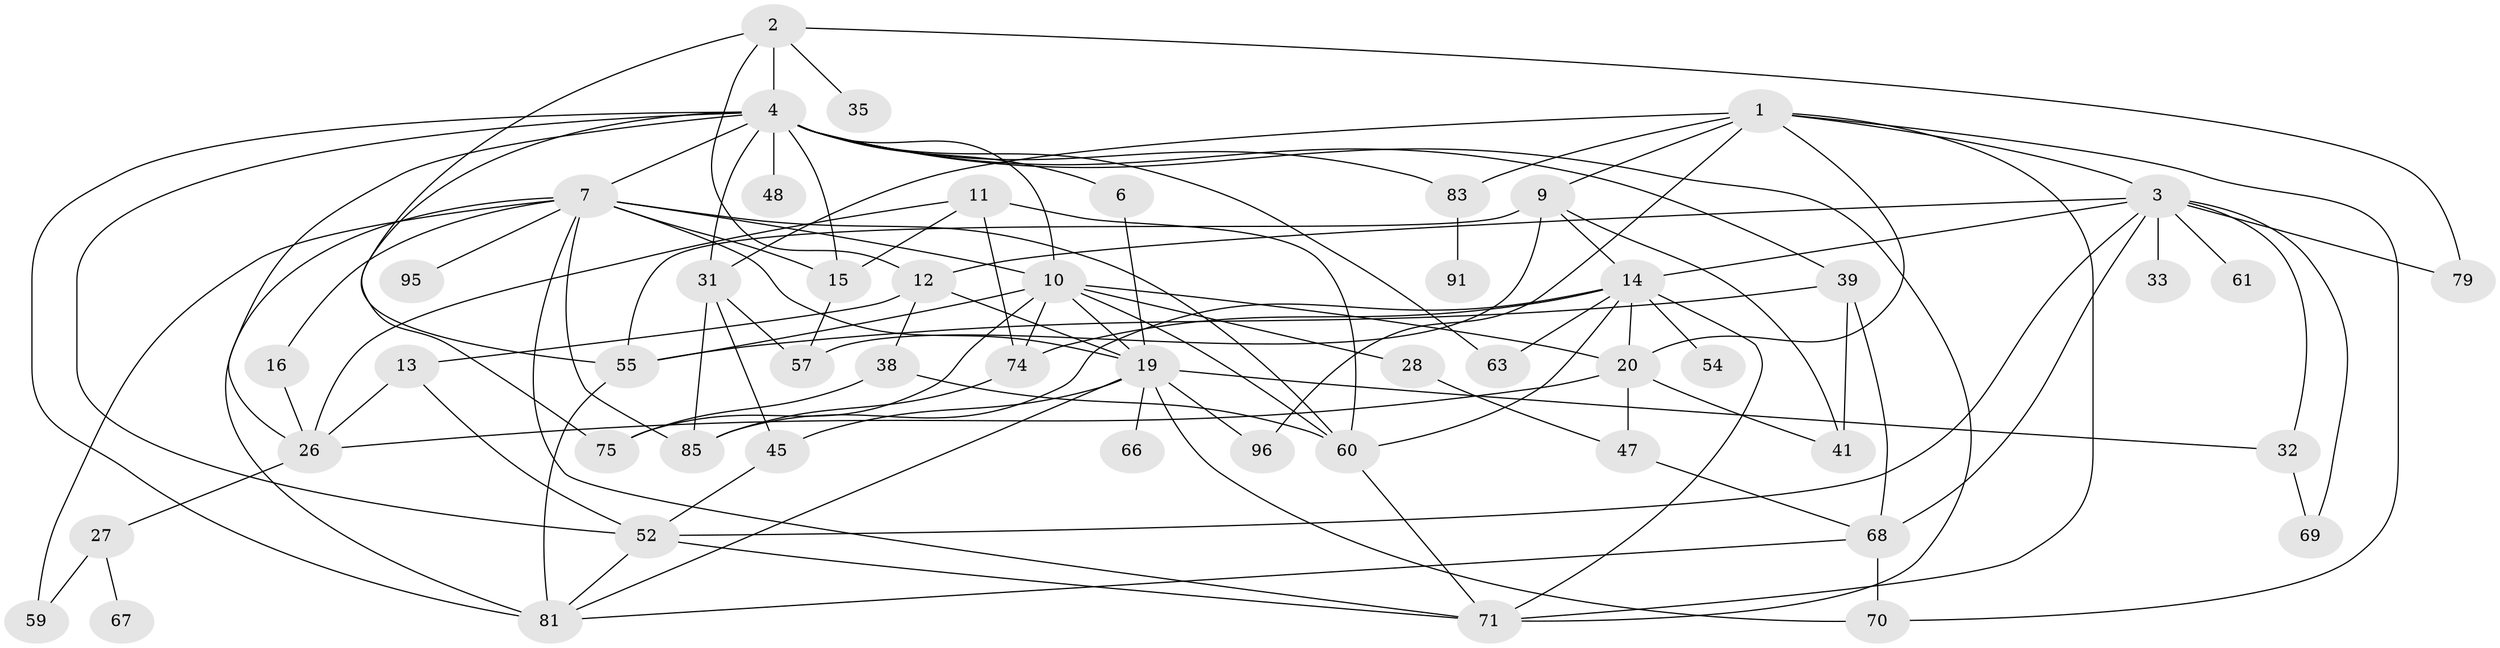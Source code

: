 // original degree distribution, {2: 0.25, 4: 0.19230769230769232, 8: 0.009615384615384616, 3: 0.2403846153846154, 1: 0.14423076923076922, 5: 0.0673076923076923, 6: 0.0673076923076923, 7: 0.028846153846153848}
// Generated by graph-tools (version 1.1) at 2025/13/03/09/25 04:13:06]
// undirected, 52 vertices, 108 edges
graph export_dot {
graph [start="1"]
  node [color=gray90,style=filled];
  1 [super="+30"];
  2 [super="+62"];
  3 [super="+5"];
  4 [super="+103+34"];
  6 [super="+18"];
  7 [super="+25+58"];
  9 [super="+24"];
  10 [super="+22+17+50"];
  11;
  12 [super="+42+53"];
  13 [super="+94+29"];
  14 [super="+37+89"];
  15 [super="+56+65+49"];
  16;
  19 [super="+23"];
  20 [super="+82+102"];
  26 [super="+90"];
  27;
  28;
  31 [super="+98"];
  32;
  33;
  35;
  38 [super="+88"];
  39 [super="+93"];
  41;
  45 [super="+100"];
  47;
  48;
  52 [super="+101"];
  54;
  55 [super="+104"];
  57;
  59;
  60 [super="+87"];
  61;
  63;
  66;
  67;
  68 [super="+84"];
  69;
  70;
  71 [super="+80"];
  74 [super="+76"];
  75 [super="+97"];
  79;
  81 [super="+92"];
  83;
  85;
  91 [super="+99"];
  95;
  96;
  1 -- 96;
  1 -- 70;
  1 -- 9;
  1 -- 83;
  1 -- 20;
  1 -- 31;
  1 -- 71;
  1 -- 3;
  2 -- 35;
  2 -- 79;
  2 -- 55;
  2 -- 12;
  2 -- 4;
  3 -- 79;
  3 -- 32;
  3 -- 33;
  3 -- 68;
  3 -- 69;
  3 -- 12;
  3 -- 14;
  3 -- 52;
  3 -- 61;
  4 -- 6;
  4 -- 39;
  4 -- 10;
  4 -- 15 [weight=2];
  4 -- 81;
  4 -- 48;
  4 -- 83;
  4 -- 26;
  4 -- 63;
  4 -- 52;
  4 -- 75;
  4 -- 31;
  4 -- 7 [weight=2];
  4 -- 71;
  6 -- 19;
  7 -- 59;
  7 -- 15;
  7 -- 81;
  7 -- 19;
  7 -- 60;
  7 -- 95;
  7 -- 16;
  7 -- 85;
  7 -- 71;
  7 -- 10;
  9 -- 57;
  9 -- 55;
  9 -- 41;
  9 -- 14;
  10 -- 20;
  10 -- 55;
  10 -- 28;
  10 -- 74;
  10 -- 60;
  10 -- 19;
  10 -- 75;
  11 -- 15;
  11 -- 60;
  11 -- 26;
  11 -- 74;
  12 -- 38;
  12 -- 19;
  12 -- 13;
  13 -- 26;
  13 -- 52;
  14 -- 54;
  14 -- 71;
  14 -- 85;
  14 -- 20;
  14 -- 60;
  14 -- 63;
  14 -- 74;
  15 -- 57;
  16 -- 26;
  19 -- 96;
  19 -- 32;
  19 -- 66 [weight=3];
  19 -- 70;
  19 -- 45;
  19 -- 81;
  20 -- 41;
  20 -- 47;
  20 -- 26;
  26 -- 27;
  27 -- 59;
  27 -- 67;
  28 -- 47;
  31 -- 57;
  31 -- 85;
  31 -- 45;
  32 -- 69;
  38 -- 60;
  38 -- 75;
  39 -- 55;
  39 -- 68;
  39 -- 41;
  45 -- 52;
  47 -- 68;
  52 -- 81;
  52 -- 71;
  55 -- 81;
  60 -- 71;
  68 -- 81;
  68 -- 70;
  74 -- 85;
  83 -- 91;
}
